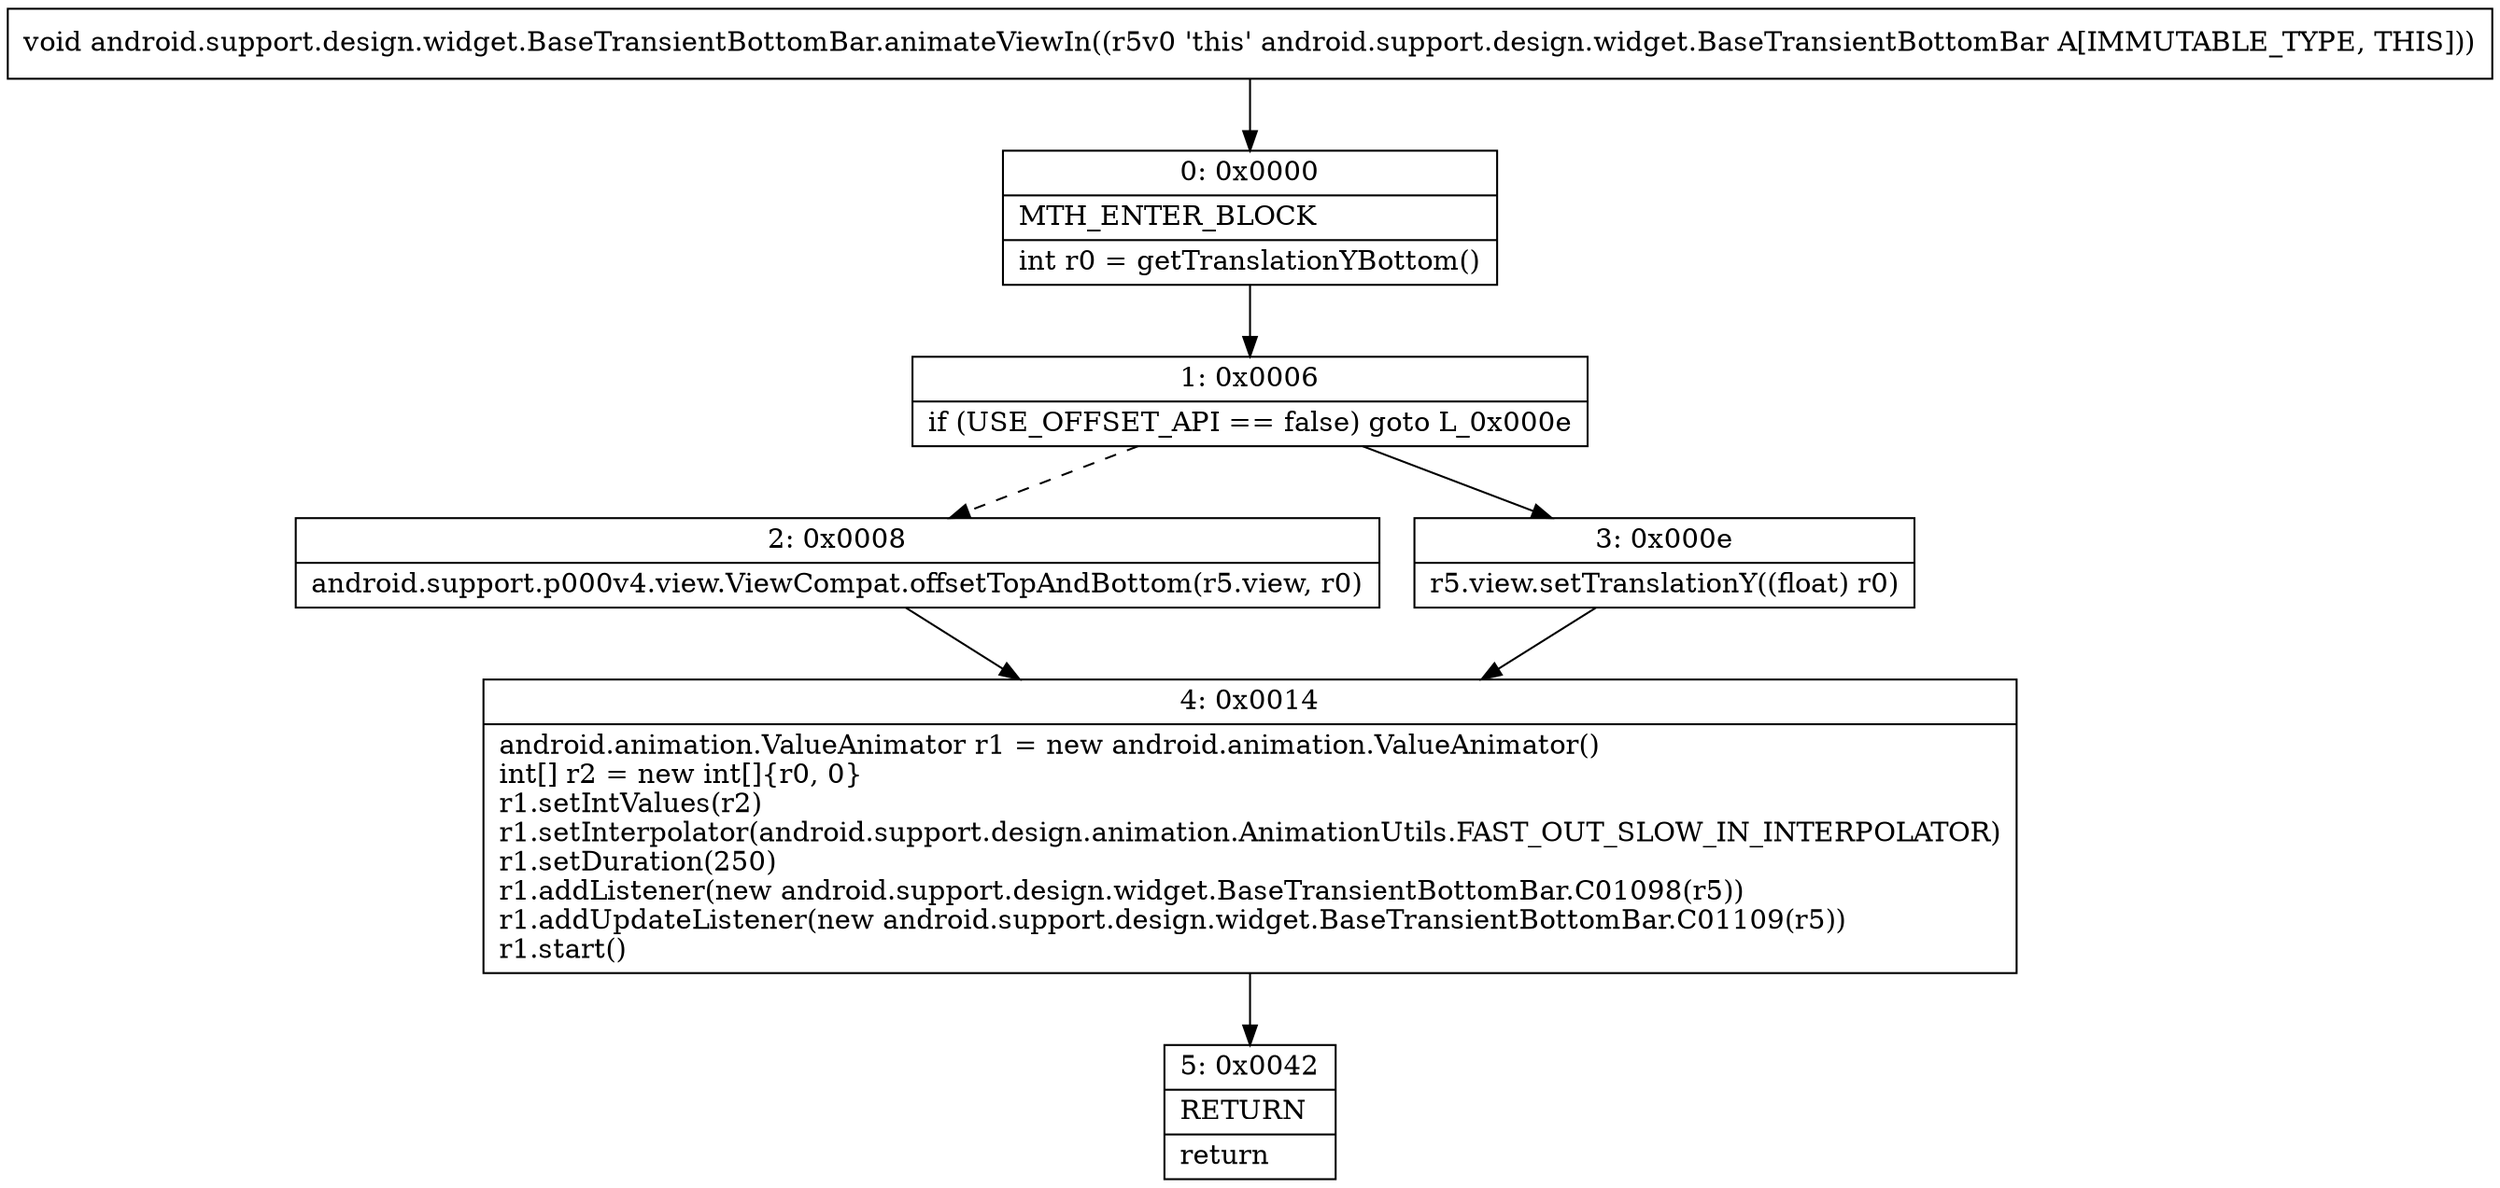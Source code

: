 digraph "CFG forandroid.support.design.widget.BaseTransientBottomBar.animateViewIn()V" {
Node_0 [shape=record,label="{0\:\ 0x0000|MTH_ENTER_BLOCK\l|int r0 = getTranslationYBottom()\l}"];
Node_1 [shape=record,label="{1\:\ 0x0006|if (USE_OFFSET_API == false) goto L_0x000e\l}"];
Node_2 [shape=record,label="{2\:\ 0x0008|android.support.p000v4.view.ViewCompat.offsetTopAndBottom(r5.view, r0)\l}"];
Node_3 [shape=record,label="{3\:\ 0x000e|r5.view.setTranslationY((float) r0)\l}"];
Node_4 [shape=record,label="{4\:\ 0x0014|android.animation.ValueAnimator r1 = new android.animation.ValueAnimator()\lint[] r2 = new int[]\{r0, 0\}\lr1.setIntValues(r2)\lr1.setInterpolator(android.support.design.animation.AnimationUtils.FAST_OUT_SLOW_IN_INTERPOLATOR)\lr1.setDuration(250)\lr1.addListener(new android.support.design.widget.BaseTransientBottomBar.C01098(r5))\lr1.addUpdateListener(new android.support.design.widget.BaseTransientBottomBar.C01109(r5))\lr1.start()\l}"];
Node_5 [shape=record,label="{5\:\ 0x0042|RETURN\l|return\l}"];
MethodNode[shape=record,label="{void android.support.design.widget.BaseTransientBottomBar.animateViewIn((r5v0 'this' android.support.design.widget.BaseTransientBottomBar A[IMMUTABLE_TYPE, THIS])) }"];
MethodNode -> Node_0;
Node_0 -> Node_1;
Node_1 -> Node_2[style=dashed];
Node_1 -> Node_3;
Node_2 -> Node_4;
Node_3 -> Node_4;
Node_4 -> Node_5;
}

